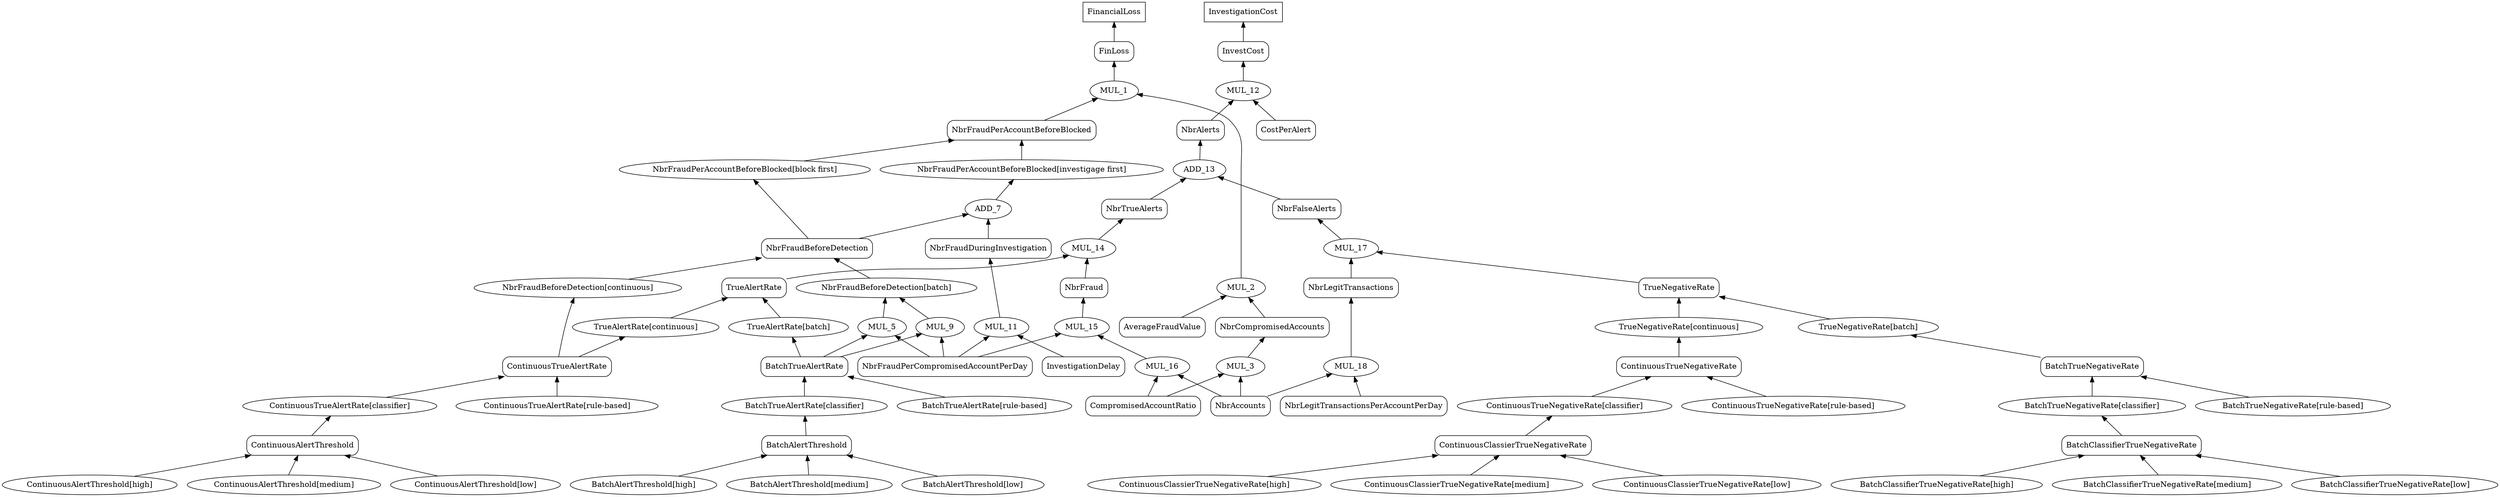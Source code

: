 digraph G { 
rankdir = BT; 
edge[dir=forward]; 
FinancialLoss[shape=box]
FinLoss[shape=box, style=rounded]
AverageFraudValue[shape=box, style=rounded]
NbrCompromisedAccounts[shape=box, style=rounded]
NbrAccounts[shape=box, style=rounded]
CompromisedAccountRatio[shape=box, style=rounded]
NbrFraudPerAccountBeforeBlocked[shape=box, style=rounded]
"NbrFraudPerAccountBeforeBlocked[block first]"[shape=ellipse]
NbrFraudBeforeDetection[shape=box, style=rounded]
"NbrFraudBeforeDetection[continuous]"[shape=ellipse]
ContinuousTrueAlertRate[shape=box, style=rounded]
"ContinuousTrueAlertRate[classifier]"[shape=ellipse]
ContinuousAlertThreshold[shape=box, style=rounded]
"ContinuousAlertThreshold[high]"[shape=ellipse]
"ContinuousAlertThreshold[medium]"[shape=ellipse]
"ContinuousAlertThreshold[low]"[shape=ellipse]
"ContinuousTrueAlertRate[rule-based]"[shape=ellipse]
"NbrFraudBeforeDetection[batch]"[shape=ellipse]
NbrFraudPerCompromisedAccountPerDay[shape=box, style=rounded]
BatchTrueAlertRate[shape=box, style=rounded]
"BatchTrueAlertRate[classifier]"[shape=ellipse]
BatchAlertThreshold[shape=box, style=rounded]
"BatchAlertThreshold[high]"[shape=ellipse]
"BatchAlertThreshold[medium]"[shape=ellipse]
"BatchAlertThreshold[low]"[shape=ellipse]
"BatchTrueAlertRate[rule-based]"[shape=ellipse]
"NbrFraudPerAccountBeforeBlocked[investigage first]"[shape=ellipse]
NbrFraudDuringInvestigation[shape=box, style=rounded]
InvestigationDelay[shape=box, style=rounded]
InvestigationCost[shape=box]
InvestCost[shape=box, style=rounded]
NbrAlerts[shape=box, style=rounded]
NbrTrueAlerts[shape=box, style=rounded]
NbrFraud[shape=box, style=rounded]
TrueAlertRate[shape=box, style=rounded]
"TrueAlertRate[continuous]"[shape=ellipse]
"TrueAlertRate[batch]"[shape=ellipse]
NbrFalseAlerts[shape=box, style=rounded]
NbrLegitTransactions[shape=box, style=rounded]
NbrLegitTransactionsPerAccountPerDay[shape=box, style=rounded]
TrueNegativeRate[shape=box, style=rounded]
"TrueNegativeRate[continuous]"[shape=ellipse]
ContinuousTrueNegativeRate[shape=box, style=rounded]
"ContinuousTrueNegativeRate[classifier]"[shape=ellipse]
ContinuousClassierTrueNegativeRate[shape=box, style=rounded]
"ContinuousClassierTrueNegativeRate[high]"[shape=ellipse]
"ContinuousClassierTrueNegativeRate[medium]"[shape=ellipse]
"ContinuousClassierTrueNegativeRate[low]"[shape=ellipse]
"ContinuousTrueNegativeRate[rule-based]"[shape=ellipse]
"TrueNegativeRate[batch]"[shape=ellipse]
BatchTrueNegativeRate[shape=box, style=rounded]
"BatchTrueNegativeRate[classifier]"[shape=ellipse]
BatchClassifierTrueNegativeRate[shape=box, style=rounded]
"BatchClassifierTrueNegativeRate[high]"[shape=ellipse]
"BatchClassifierTrueNegativeRate[medium]"[shape=ellipse]
"BatchClassifierTrueNegativeRate[low]"[shape=ellipse]
"BatchTrueNegativeRate[rule-based]"[shape=ellipse]
CostPerAlert[shape=box, style=rounded]
NbrAccounts->"MUL_3"
CompromisedAccountRatio->"MUL_3"
"MUL_3"->NbrCompromisedAccounts
AverageFraudValue->"MUL_2"
NbrCompromisedAccounts->"MUL_2"
"ContinuousAlertThreshold[high]"->ContinuousAlertThreshold
"ContinuousAlertThreshold[medium]"->ContinuousAlertThreshold
"ContinuousAlertThreshold[low]"->ContinuousAlertThreshold
ContinuousAlertThreshold->"ContinuousTrueAlertRate[classifier]"
"ContinuousTrueAlertRate[classifier]"->ContinuousTrueAlertRate
"ContinuousTrueAlertRate[rule-based]"->ContinuousTrueAlertRate
ContinuousTrueAlertRate->"NbrFraudBeforeDetection[continuous]"
"BatchAlertThreshold[high]"->BatchAlertThreshold
"BatchAlertThreshold[medium]"->BatchAlertThreshold
"BatchAlertThreshold[low]"->BatchAlertThreshold
BatchAlertThreshold->"BatchTrueAlertRate[classifier]"
"BatchTrueAlertRate[classifier]"->BatchTrueAlertRate
"BatchTrueAlertRate[rule-based]"->BatchTrueAlertRate
NbrFraudPerCompromisedAccountPerDay->"MUL_5"
BatchTrueAlertRate->"MUL_5"
"MUL_5"->"NbrFraudBeforeDetection[batch]"
"NbrFraudBeforeDetection[continuous]"->NbrFraudBeforeDetection
"NbrFraudBeforeDetection[batch]"->NbrFraudBeforeDetection
NbrFraudBeforeDetection->"NbrFraudPerAccountBeforeBlocked[block first]"
NbrFraudPerCompromisedAccountPerDay->"MUL_9"
BatchTrueAlertRate->"MUL_9"
"MUL_9"->"NbrFraudBeforeDetection[batch]"
NbrFraudPerCompromisedAccountPerDay->"MUL_11"
InvestigationDelay->"MUL_11"
"MUL_11"->NbrFraudDuringInvestigation
NbrFraudBeforeDetection->"ADD_7"
NbrFraudDuringInvestigation->"ADD_7"
"ADD_7"->"NbrFraudPerAccountBeforeBlocked[investigage first]"
"NbrFraudPerAccountBeforeBlocked[block first]"->NbrFraudPerAccountBeforeBlocked
"NbrFraudPerAccountBeforeBlocked[investigage first]"->NbrFraudPerAccountBeforeBlocked
"MUL_2"->"MUL_1"
NbrFraudPerAccountBeforeBlocked->"MUL_1"
"MUL_1"->FinLoss
FinLoss->FinancialLoss
NbrAccounts->"MUL_16"
CompromisedAccountRatio->"MUL_16"
"MUL_16"->"MUL_15"
NbrFraudPerCompromisedAccountPerDay->"MUL_15"
"MUL_15"->NbrFraud
ContinuousTrueAlertRate->"TrueAlertRate[continuous]"
BatchTrueAlertRate->"TrueAlertRate[batch]"
"TrueAlertRate[continuous]"->TrueAlertRate
"TrueAlertRate[batch]"->TrueAlertRate
NbrFraud->"MUL_14"
TrueAlertRate->"MUL_14"
"MUL_14"->NbrTrueAlerts
NbrAccounts->"MUL_18"
NbrLegitTransactionsPerAccountPerDay->"MUL_18"
"MUL_18"->NbrLegitTransactions
"ContinuousClassierTrueNegativeRate[high]"->ContinuousClassierTrueNegativeRate
"ContinuousClassierTrueNegativeRate[medium]"->ContinuousClassierTrueNegativeRate
"ContinuousClassierTrueNegativeRate[low]"->ContinuousClassierTrueNegativeRate
ContinuousClassierTrueNegativeRate->"ContinuousTrueNegativeRate[classifier]"
"ContinuousTrueNegativeRate[classifier]"->ContinuousTrueNegativeRate
"ContinuousTrueNegativeRate[rule-based]"->ContinuousTrueNegativeRate
ContinuousTrueNegativeRate->"TrueNegativeRate[continuous]"
"BatchClassifierTrueNegativeRate[high]"->BatchClassifierTrueNegativeRate
"BatchClassifierTrueNegativeRate[medium]"->BatchClassifierTrueNegativeRate
"BatchClassifierTrueNegativeRate[low]"->BatchClassifierTrueNegativeRate
BatchClassifierTrueNegativeRate->"BatchTrueNegativeRate[classifier]"
"BatchTrueNegativeRate[classifier]"->BatchTrueNegativeRate
"BatchTrueNegativeRate[rule-based]"->BatchTrueNegativeRate
BatchTrueNegativeRate->"TrueNegativeRate[batch]"
"TrueNegativeRate[continuous]"->TrueNegativeRate
"TrueNegativeRate[batch]"->TrueNegativeRate
NbrLegitTransactions->"MUL_17"
TrueNegativeRate->"MUL_17"
"MUL_17"->NbrFalseAlerts
NbrTrueAlerts->"ADD_13"
NbrFalseAlerts->"ADD_13"
"ADD_13"->NbrAlerts
NbrAlerts->"MUL_12"
CostPerAlert->"MUL_12"
"MUL_12"->InvestCost
InvestCost->InvestigationCost
}
